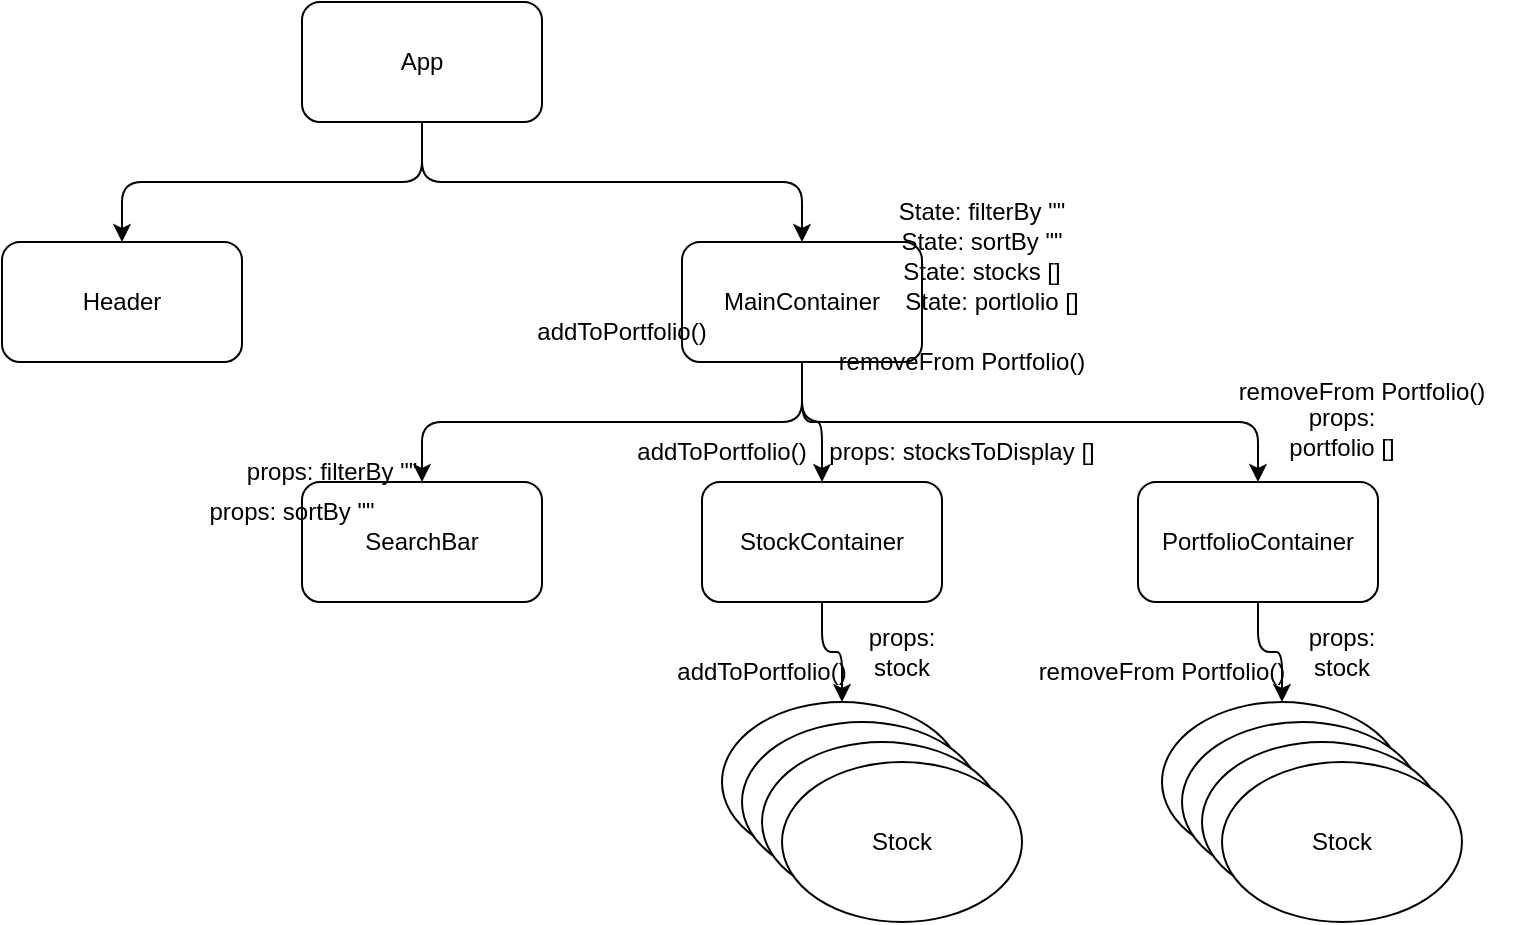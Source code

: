 <mxfile>
    <diagram id="MGEVMtX6fbKRWi1yeCLp" name="Page-1">
        <mxGraphModel dx="847" dy="596" grid="1" gridSize="10" guides="1" tooltips="1" connect="1" arrows="1" fold="1" page="1" pageScale="1" pageWidth="850" pageHeight="1100" math="0" shadow="0">
            <root>
                <mxCell id="0"/>
                <mxCell id="1" parent="0"/>
                <mxCell id="5" style="edgeStyle=orthogonalEdgeStyle;html=1;exitX=0.5;exitY=1;exitDx=0;exitDy=0;entryX=0.5;entryY=0;entryDx=0;entryDy=0;" edge="1" parent="1" source="2" target="3">
                    <mxGeometry relative="1" as="geometry"/>
                </mxCell>
                <mxCell id="6" style="edgeStyle=orthogonalEdgeStyle;html=1;exitX=0.5;exitY=1;exitDx=0;exitDy=0;entryX=0.5;entryY=0;entryDx=0;entryDy=0;" edge="1" parent="1" source="2" target="4">
                    <mxGeometry relative="1" as="geometry"/>
                </mxCell>
                <mxCell id="2" value="App" style="rounded=1;whiteSpace=wrap;html=1;" vertex="1" parent="1">
                    <mxGeometry x="220" y="80" width="120" height="60" as="geometry"/>
                </mxCell>
                <mxCell id="3" value="Header" style="rounded=1;whiteSpace=wrap;html=1;" vertex="1" parent="1">
                    <mxGeometry x="70" y="200" width="120" height="60" as="geometry"/>
                </mxCell>
                <mxCell id="10" style="edgeStyle=orthogonalEdgeStyle;html=1;exitX=0.5;exitY=1;exitDx=0;exitDy=0;entryX=0.5;entryY=0;entryDx=0;entryDy=0;" edge="1" parent="1" source="4" target="7">
                    <mxGeometry relative="1" as="geometry"/>
                </mxCell>
                <mxCell id="12" style="edgeStyle=orthogonalEdgeStyle;html=1;exitX=0.5;exitY=1;exitDx=0;exitDy=0;entryX=0.5;entryY=0;entryDx=0;entryDy=0;" edge="1" parent="1" source="4" target="8">
                    <mxGeometry relative="1" as="geometry"/>
                </mxCell>
                <mxCell id="13" style="edgeStyle=orthogonalEdgeStyle;html=1;exitX=0.5;exitY=1;exitDx=0;exitDy=0;entryX=0.5;entryY=0;entryDx=0;entryDy=0;" edge="1" parent="1" source="4" target="9">
                    <mxGeometry relative="1" as="geometry"/>
                </mxCell>
                <mxCell id="4" value="MainContainer" style="rounded=1;whiteSpace=wrap;html=1;" vertex="1" parent="1">
                    <mxGeometry x="410" y="200" width="120" height="60" as="geometry"/>
                </mxCell>
                <mxCell id="7" value="SearchBar" style="rounded=1;whiteSpace=wrap;html=1;" vertex="1" parent="1">
                    <mxGeometry x="220" y="320" width="120" height="60" as="geometry"/>
                </mxCell>
                <mxCell id="15" style="edgeStyle=orthogonalEdgeStyle;html=1;exitX=0.5;exitY=1;exitDx=0;exitDy=0;" edge="1" parent="1" source="8" target="14">
                    <mxGeometry relative="1" as="geometry"/>
                </mxCell>
                <mxCell id="8" value="StockContainer" style="rounded=1;whiteSpace=wrap;html=1;" vertex="1" parent="1">
                    <mxGeometry x="420" y="320" width="120" height="60" as="geometry"/>
                </mxCell>
                <mxCell id="23" style="edgeStyle=orthogonalEdgeStyle;html=1;exitX=0.5;exitY=1;exitDx=0;exitDy=0;entryX=0.5;entryY=0;entryDx=0;entryDy=0;" edge="1" parent="1" source="9" target="19">
                    <mxGeometry relative="1" as="geometry"/>
                </mxCell>
                <mxCell id="9" value="PortfolioContainer" style="rounded=1;whiteSpace=wrap;html=1;" vertex="1" parent="1">
                    <mxGeometry x="638" y="320" width="120" height="60" as="geometry"/>
                </mxCell>
                <mxCell id="14" value="Stock" style="ellipse;whiteSpace=wrap;html=1;" vertex="1" parent="1">
                    <mxGeometry x="430" y="430" width="120" height="80" as="geometry"/>
                </mxCell>
                <mxCell id="16" value="Stock" style="ellipse;whiteSpace=wrap;html=1;" vertex="1" parent="1">
                    <mxGeometry x="440" y="440" width="120" height="80" as="geometry"/>
                </mxCell>
                <mxCell id="17" value="Stock" style="ellipse;whiteSpace=wrap;html=1;" vertex="1" parent="1">
                    <mxGeometry x="450" y="450" width="120" height="80" as="geometry"/>
                </mxCell>
                <mxCell id="18" value="Stock" style="ellipse;whiteSpace=wrap;html=1;" vertex="1" parent="1">
                    <mxGeometry x="460" y="460" width="120" height="80" as="geometry"/>
                </mxCell>
                <mxCell id="19" value="Stock" style="ellipse;whiteSpace=wrap;html=1;" vertex="1" parent="1">
                    <mxGeometry x="650" y="430" width="120" height="80" as="geometry"/>
                </mxCell>
                <mxCell id="20" value="Stock" style="ellipse;whiteSpace=wrap;html=1;" vertex="1" parent="1">
                    <mxGeometry x="660" y="440" width="120" height="80" as="geometry"/>
                </mxCell>
                <mxCell id="21" value="Stock" style="ellipse;whiteSpace=wrap;html=1;" vertex="1" parent="1">
                    <mxGeometry x="670" y="450" width="120" height="80" as="geometry"/>
                </mxCell>
                <mxCell id="22" value="Stock" style="ellipse;whiteSpace=wrap;html=1;" vertex="1" parent="1">
                    <mxGeometry x="680" y="460" width="120" height="80" as="geometry"/>
                </mxCell>
                <mxCell id="24" value="State: stocks []" style="text;html=1;strokeColor=none;fillColor=none;align=center;verticalAlign=middle;whiteSpace=wrap;rounded=0;" vertex="1" parent="1">
                    <mxGeometry x="490" y="200" width="140" height="30" as="geometry"/>
                </mxCell>
                <mxCell id="26" value="props: stocksToDisplay []" style="text;html=1;strokeColor=none;fillColor=none;align=center;verticalAlign=middle;whiteSpace=wrap;rounded=0;" vertex="1" parent="1">
                    <mxGeometry x="460" y="290" width="180" height="30" as="geometry"/>
                </mxCell>
                <mxCell id="28" value="State: portlolio []" style="text;html=1;strokeColor=none;fillColor=none;align=center;verticalAlign=middle;whiteSpace=wrap;rounded=0;" vertex="1" parent="1">
                    <mxGeometry x="470" y="215" width="190" height="30" as="geometry"/>
                </mxCell>
                <mxCell id="29" value="props: portfolio []" style="text;html=1;strokeColor=none;fillColor=none;align=center;verticalAlign=middle;whiteSpace=wrap;rounded=0;" vertex="1" parent="1">
                    <mxGeometry x="710" y="280" width="60" height="30" as="geometry"/>
                </mxCell>
                <mxCell id="30" value="props: stock" style="text;html=1;strokeColor=none;fillColor=none;align=center;verticalAlign=middle;whiteSpace=wrap;rounded=0;" vertex="1" parent="1">
                    <mxGeometry x="490" y="390" width="60" height="30" as="geometry"/>
                </mxCell>
                <mxCell id="31" value="props: stock" style="text;html=1;strokeColor=none;fillColor=none;align=center;verticalAlign=middle;whiteSpace=wrap;rounded=0;" vertex="1" parent="1">
                    <mxGeometry x="710" y="390" width="60" height="30" as="geometry"/>
                </mxCell>
                <mxCell id="32" value="addToPortfolio()" style="text;html=1;strokeColor=none;fillColor=none;align=center;verticalAlign=middle;whiteSpace=wrap;rounded=0;" vertex="1" parent="1">
                    <mxGeometry x="350" y="230" width="60" height="30" as="geometry"/>
                </mxCell>
                <mxCell id="33" value="addToPortfolio()" style="text;html=1;strokeColor=none;fillColor=none;align=center;verticalAlign=middle;whiteSpace=wrap;rounded=0;" vertex="1" parent="1">
                    <mxGeometry x="400" y="290" width="60" height="30" as="geometry"/>
                </mxCell>
                <mxCell id="34" value="addToPortfolio()" style="text;html=1;strokeColor=none;fillColor=none;align=center;verticalAlign=middle;whiteSpace=wrap;rounded=0;" vertex="1" parent="1">
                    <mxGeometry x="420" y="400" width="60" height="30" as="geometry"/>
                </mxCell>
                <mxCell id="35" value="removeFrom Portfolio()" style="text;html=1;strokeColor=none;fillColor=none;align=center;verticalAlign=middle;whiteSpace=wrap;rounded=0;" vertex="1" parent="1">
                    <mxGeometry x="470" y="245" width="160" height="30" as="geometry"/>
                </mxCell>
                <mxCell id="36" value="removeFrom Portfolio()" style="text;html=1;strokeColor=none;fillColor=none;align=center;verticalAlign=middle;whiteSpace=wrap;rounded=0;" vertex="1" parent="1">
                    <mxGeometry x="670" y="260" width="160" height="30" as="geometry"/>
                </mxCell>
                <mxCell id="37" value="removeFrom Portfolio()" style="text;html=1;strokeColor=none;fillColor=none;align=center;verticalAlign=middle;whiteSpace=wrap;rounded=0;" vertex="1" parent="1">
                    <mxGeometry x="570" y="400" width="160" height="30" as="geometry"/>
                </mxCell>
                <mxCell id="38" value="State: sortBy &quot;&quot;" style="text;html=1;strokeColor=none;fillColor=none;align=center;verticalAlign=middle;whiteSpace=wrap;rounded=0;" vertex="1" parent="1">
                    <mxGeometry x="495" y="185" width="130" height="30" as="geometry"/>
                </mxCell>
                <mxCell id="39" value="State: filterBy &quot;&quot;" style="text;html=1;strokeColor=none;fillColor=none;align=center;verticalAlign=middle;whiteSpace=wrap;rounded=0;" vertex="1" parent="1">
                    <mxGeometry x="495" y="170" width="130" height="30" as="geometry"/>
                </mxCell>
                <mxCell id="40" value="props: filterBy &quot;&quot;" style="text;html=1;strokeColor=none;fillColor=none;align=center;verticalAlign=middle;whiteSpace=wrap;rounded=0;" vertex="1" parent="1">
                    <mxGeometry x="170" y="300" width="130" height="30" as="geometry"/>
                </mxCell>
                <mxCell id="41" value="props: sortBy &quot;&quot;" style="text;html=1;strokeColor=none;fillColor=none;align=center;verticalAlign=middle;whiteSpace=wrap;rounded=0;" vertex="1" parent="1">
                    <mxGeometry x="150" y="320" width="130" height="30" as="geometry"/>
                </mxCell>
            </root>
        </mxGraphModel>
    </diagram>
</mxfile>